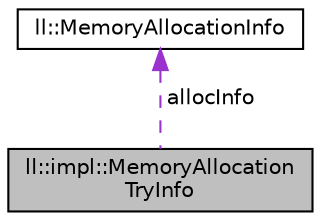 digraph "ll::impl::MemoryAllocationTryInfo"
{
 // LATEX_PDF_SIZE
  edge [fontname="Helvetica",fontsize="10",labelfontname="Helvetica",labelfontsize="10"];
  node [fontname="Helvetica",fontsize="10",shape=record];
  Node1 [label="ll::impl::MemoryAllocation\lTryInfo",height=0.2,width=0.4,color="black", fillcolor="grey75", style="filled", fontcolor="black",tooltip=" "];
  Node2 -> Node1 [dir="back",color="darkorchid3",fontsize="10",style="dashed",label=" allocInfo" ,fontname="Helvetica"];
  Node2 [label="ll::MemoryAllocationInfo",height=0.2,width=0.4,color="black", fillcolor="white", style="filled",URL="$d8/df5/structll_1_1MemoryAllocationInfo.html",tooltip="Structure to hold the allocation information of objects in memory."];
}

